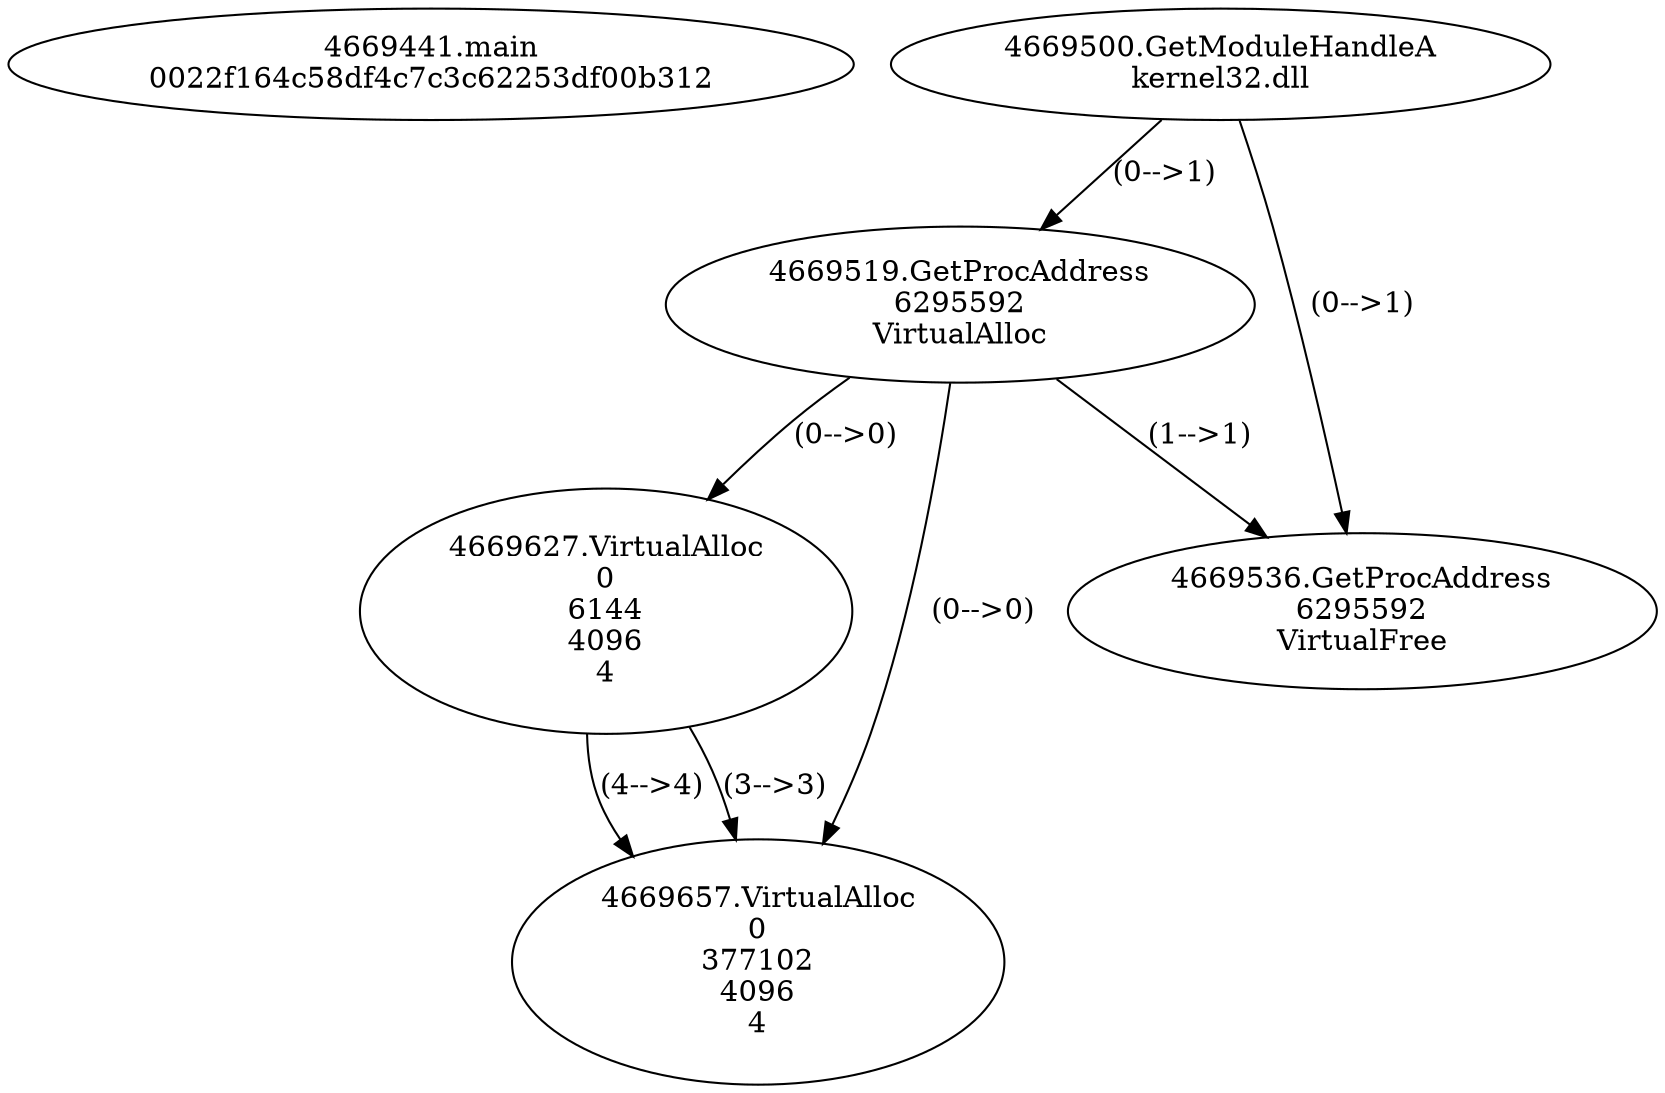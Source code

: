 // Global SCDG with merge call
digraph {
	0 [label="4669441.main
0022f164c58df4c7c3c62253df00b312"]
	1 [label="4669500.GetModuleHandleA
kernel32.dll"]
	2 [label="4669519.GetProcAddress
6295592
VirtualAlloc"]
	1 -> 2 [label="(0-->1)"]
	3 [label="4669536.GetProcAddress
6295592
VirtualFree"]
	1 -> 3 [label="(0-->1)"]
	2 -> 3 [label="(1-->1)"]
	4 [label="4669627.VirtualAlloc
0
6144
4096
4"]
	2 -> 4 [label="(0-->0)"]
	5 [label="4669657.VirtualAlloc
0
377102
4096
4"]
	4 -> 5 [label="(3-->3)"]
	4 -> 5 [label="(4-->4)"]
	2 -> 5 [label="(0-->0)"]
}
